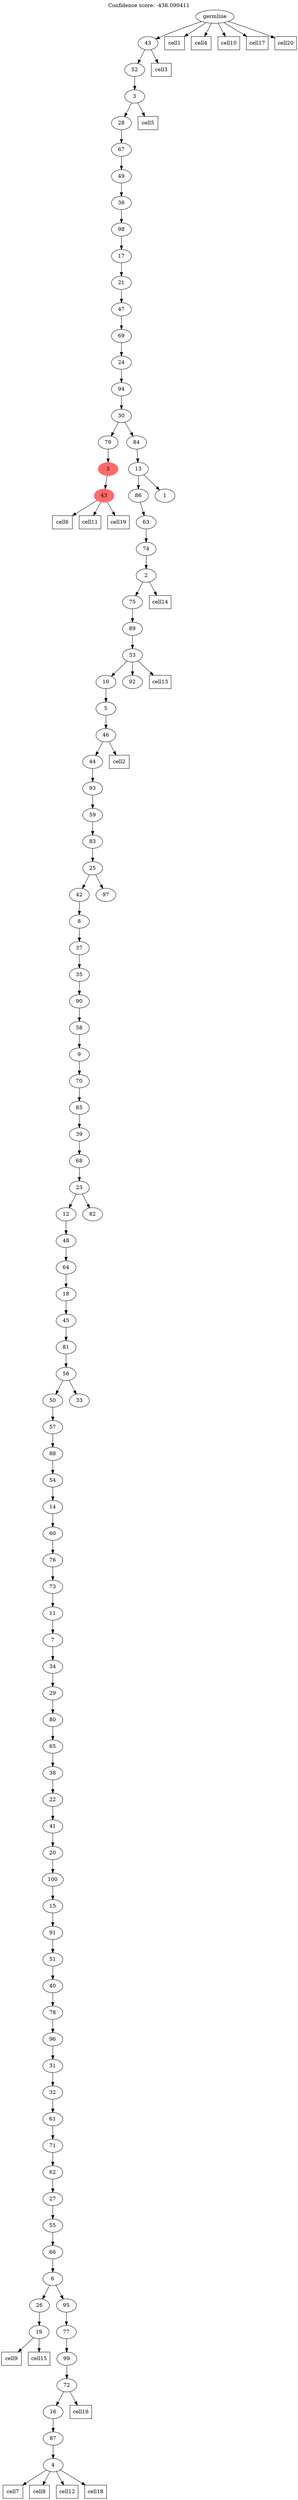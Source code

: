 digraph g {
	"101" -> "102";
	"102" [color=indianred1, style=filled, label="43"];
	"100" -> "101";
	"101" [color=indianred1, style=filled, label="3"];
	"93" -> "94";
	"94" [label="19"];
	"91" -> "92";
	"92" [label="4"];
	"90" -> "91";
	"91" [label="87"];
	"89" -> "90";
	"90" [label="16"];
	"88" -> "89";
	"89" [label="72"];
	"87" -> "88";
	"88" [label="99"];
	"86" -> "87";
	"87" [label="77"];
	"85" -> "86";
	"86" [label="95"];
	"85" -> "93";
	"93" [label="26"];
	"84" -> "85";
	"85" [label="6"];
	"83" -> "84";
	"84" [label="66"];
	"82" -> "83";
	"83" [label="55"];
	"81" -> "82";
	"82" [label="27"];
	"80" -> "81";
	"81" [label="62"];
	"79" -> "80";
	"80" [label="71"];
	"78" -> "79";
	"79" [label="61"];
	"77" -> "78";
	"78" [label="32"];
	"76" -> "77";
	"77" [label="31"];
	"75" -> "76";
	"76" [label="96"];
	"74" -> "75";
	"75" [label="78"];
	"73" -> "74";
	"74" [label="40"];
	"72" -> "73";
	"73" [label="51"];
	"71" -> "72";
	"72" [label="91"];
	"70" -> "71";
	"71" [label="15"];
	"69" -> "70";
	"70" [label="100"];
	"68" -> "69";
	"69" [label="20"];
	"67" -> "68";
	"68" [label="41"];
	"66" -> "67";
	"67" [label="22"];
	"65" -> "66";
	"66" [label="38"];
	"64" -> "65";
	"65" [label="65"];
	"63" -> "64";
	"64" [label="80"];
	"62" -> "63";
	"63" [label="29"];
	"61" -> "62";
	"62" [label="34"];
	"60" -> "61";
	"61" [label="7"];
	"59" -> "60";
	"60" [label="11"];
	"58" -> "59";
	"59" [label="73"];
	"57" -> "58";
	"58" [label="76"];
	"56" -> "57";
	"57" [label="60"];
	"55" -> "56";
	"56" [label="14"];
	"54" -> "55";
	"55" [label="54"];
	"53" -> "54";
	"54" [label="88"];
	"52" -> "53";
	"53" [label="57"];
	"51" -> "52";
	"52" [label="50"];
	"51" -> "95";
	"95" [label="33"];
	"50" -> "51";
	"51" [label="56"];
	"49" -> "50";
	"50" [label="81"];
	"48" -> "49";
	"49" [label="45"];
	"47" -> "48";
	"48" [label="18"];
	"46" -> "47";
	"47" [label="64"];
	"45" -> "46";
	"46" [label="48"];
	"44" -> "45";
	"45" [label="12"];
	"44" -> "96";
	"96" [label="82"];
	"43" -> "44";
	"44" [label="23"];
	"42" -> "43";
	"43" [label="68"];
	"41" -> "42";
	"42" [label="39"];
	"40" -> "41";
	"41" [label="85"];
	"39" -> "40";
	"40" [label="70"];
	"38" -> "39";
	"39" [label="9"];
	"37" -> "38";
	"38" [label="58"];
	"36" -> "37";
	"37" [label="90"];
	"35" -> "36";
	"36" [label="35"];
	"34" -> "35";
	"35" [label="37"];
	"33" -> "34";
	"34" [label="8"];
	"32" -> "33";
	"33" [label="42"];
	"32" -> "97";
	"97" [label="97"];
	"31" -> "32";
	"32" [label="25"];
	"30" -> "31";
	"31" [label="83"];
	"29" -> "30";
	"30" [label="59"];
	"28" -> "29";
	"29" [label="93"];
	"27" -> "28";
	"28" [label="44"];
	"26" -> "27";
	"27" [label="46"];
	"25" -> "26";
	"26" [label="5"];
	"24" -> "25";
	"25" [label="10"];
	"24" -> "98";
	"98" [label="92"];
	"23" -> "24";
	"24" [label="53"];
	"22" -> "23";
	"23" [label="89"];
	"21" -> "22";
	"22" [label="75"];
	"20" -> "21";
	"21" [label="2"];
	"19" -> "20";
	"20" [label="74"];
	"18" -> "19";
	"19" [label="63"];
	"17" -> "18";
	"18" [label="86"];
	"17" -> "99";
	"99" [label="1"];
	"16" -> "17";
	"17" [label="13"];
	"15" -> "16";
	"16" [label="84"];
	"15" -> "100";
	"100" [label="79"];
	"14" -> "15";
	"15" [label="30"];
	"13" -> "14";
	"14" [label="94"];
	"12" -> "13";
	"13" [label="24"];
	"11" -> "12";
	"12" [label="69"];
	"10" -> "11";
	"11" [label="47"];
	"9" -> "10";
	"10" [label="21"];
	"8" -> "9";
	"9" [label="17"];
	"7" -> "8";
	"8" [label="98"];
	"6" -> "7";
	"7" [label="36"];
	"5" -> "6";
	"6" [label="49"];
	"4" -> "5";
	"5" [label="67"];
	"3" -> "4";
	"4" [label="28"];
	"2" -> "3";
	"3" [label="3"];
	"1" -> "2";
	"2" [label="52"];
	"0" -> "1";
	"1" [label="43"];
	"0" [label="germline"];
	"0" -> "cell1";
	"cell1" [shape=box];
	"27" -> "cell2";
	"cell2" [shape=box];
	"1" -> "cell3";
	"cell3" [shape=box];
	"0" -> "cell4";
	"cell4" [shape=box];
	"3" -> "cell5";
	"cell5" [shape=box];
	"102" -> "cell6";
	"cell6" [shape=box];
	"92" -> "cell7";
	"cell7" [shape=box];
	"92" -> "cell8";
	"cell8" [shape=box];
	"94" -> "cell9";
	"cell9" [shape=box];
	"0" -> "cell10";
	"cell10" [shape=box];
	"102" -> "cell11";
	"cell11" [shape=box];
	"92" -> "cell12";
	"cell12" [shape=box];
	"24" -> "cell13";
	"cell13" [shape=box];
	"21" -> "cell14";
	"cell14" [shape=box];
	"94" -> "cell15";
	"cell15" [shape=box];
	"89" -> "cell16";
	"cell16" [shape=box];
	"0" -> "cell17";
	"cell17" [shape=box];
	"92" -> "cell18";
	"cell18" [shape=box];
	"102" -> "cell19";
	"cell19" [shape=box];
	"0" -> "cell20";
	"cell20" [shape=box];
	labelloc="t";
	label="Confidence score: -436.090411";
}
